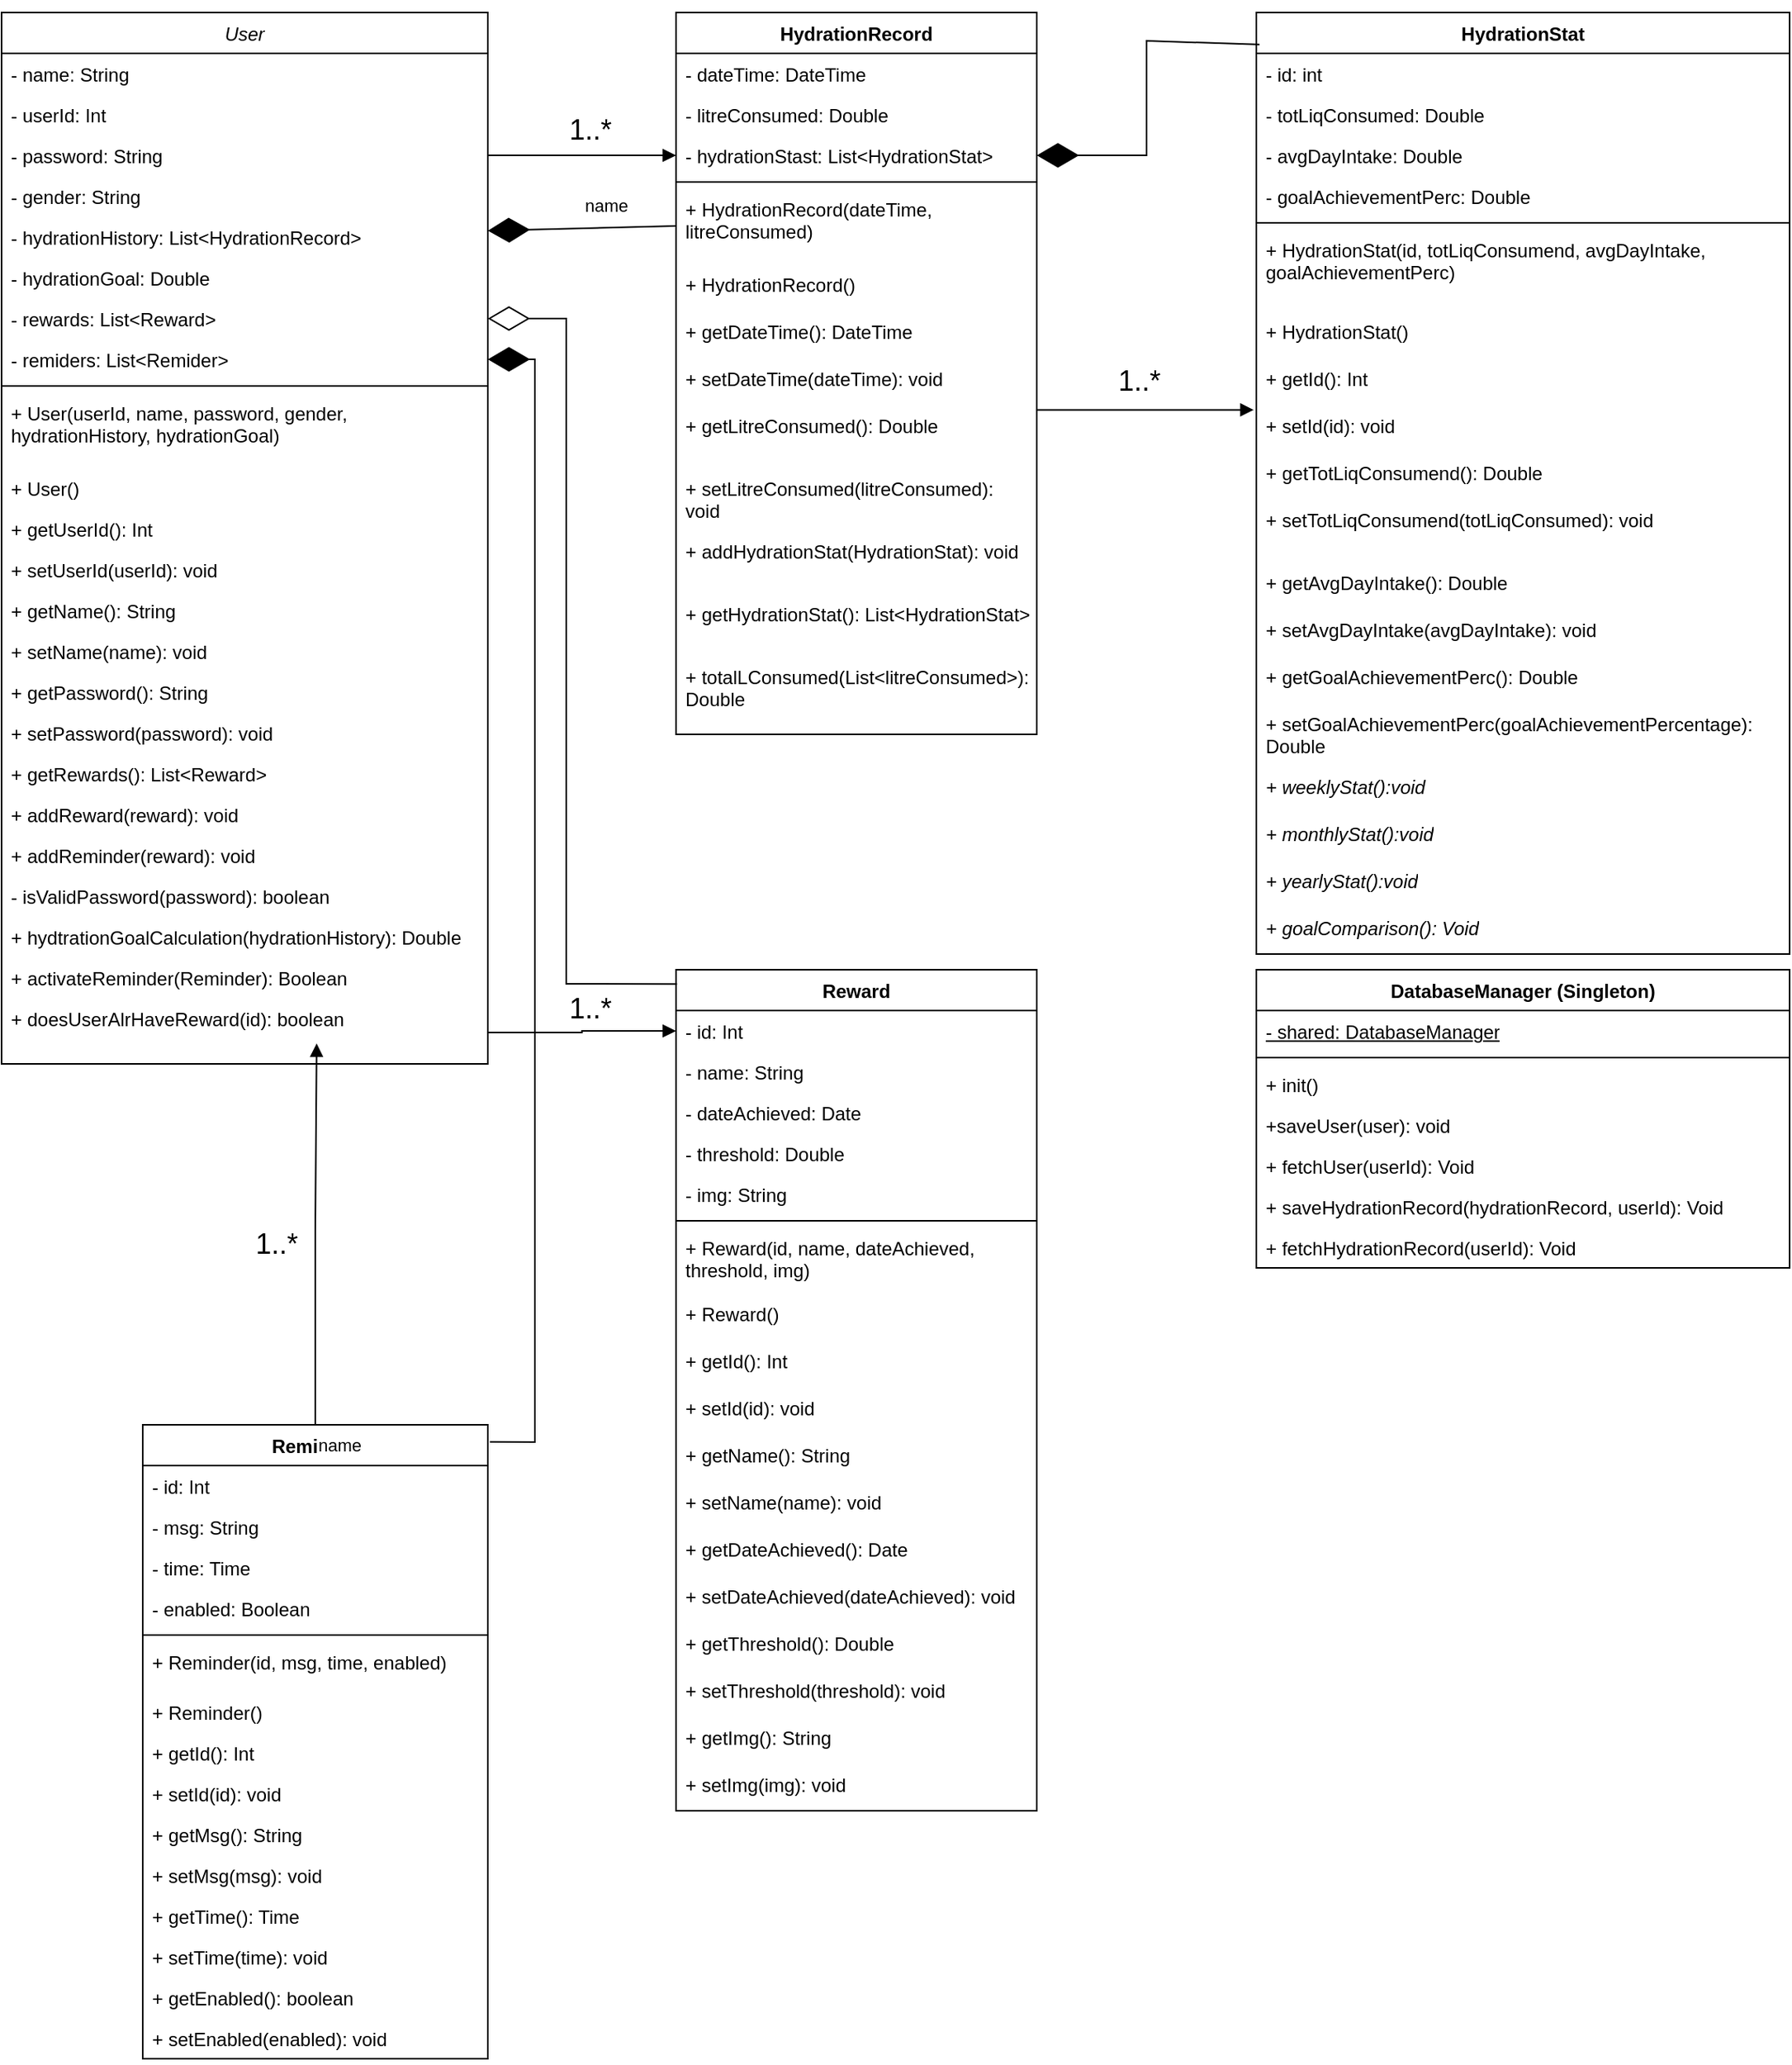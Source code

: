 <mxfile version="26.0.16">
  <diagram id="C5RBs43oDa-KdzZeNtuy" name="Page-1">
    <mxGraphModel dx="1050" dy="998" grid="1" gridSize="10" guides="1" tooltips="1" connect="1" arrows="1" fold="1" page="1" pageScale="1" pageWidth="827" pageHeight="1169" math="0" shadow="0">
      <root>
        <mxCell id="WIyWlLk6GJQsqaUBKTNV-0" />
        <mxCell id="WIyWlLk6GJQsqaUBKTNV-1" parent="WIyWlLk6GJQsqaUBKTNV-0" />
        <mxCell id="zkfFHV4jXpPFQw0GAbJ--0" value="User" style="swimlane;fontStyle=2;align=center;verticalAlign=top;childLayout=stackLayout;horizontal=1;startSize=26;horizontalStack=0;resizeParent=1;resizeLast=0;collapsible=1;marginBottom=0;rounded=0;shadow=0;strokeWidth=1;" parent="WIyWlLk6GJQsqaUBKTNV-1" vertex="1">
          <mxGeometry y="460" width="310" height="670" as="geometry">
            <mxRectangle x="230" y="140" width="160" height="26" as="alternateBounds" />
          </mxGeometry>
        </mxCell>
        <mxCell id="zkfFHV4jXpPFQw0GAbJ--1" value="- name: String" style="text;align=left;verticalAlign=top;spacingLeft=4;spacingRight=4;overflow=hidden;rotatable=0;points=[[0,0.5],[1,0.5]];portConstraint=eastwest;" parent="zkfFHV4jXpPFQw0GAbJ--0" vertex="1">
          <mxGeometry y="26" width="310" height="26" as="geometry" />
        </mxCell>
        <mxCell id="zkfFHV4jXpPFQw0GAbJ--2" value="- userId: Int" style="text;align=left;verticalAlign=top;spacingLeft=4;spacingRight=4;overflow=hidden;rotatable=0;points=[[0,0.5],[1,0.5]];portConstraint=eastwest;rounded=0;shadow=0;html=0;" parent="zkfFHV4jXpPFQw0GAbJ--0" vertex="1">
          <mxGeometry y="52" width="310" height="26" as="geometry" />
        </mxCell>
        <mxCell id="zkfFHV4jXpPFQw0GAbJ--3" value="- password: String" style="text;align=left;verticalAlign=top;spacingLeft=4;spacingRight=4;overflow=hidden;rotatable=0;points=[[0,0.5],[1,0.5]];portConstraint=eastwest;rounded=0;shadow=0;html=0;" parent="zkfFHV4jXpPFQw0GAbJ--0" vertex="1">
          <mxGeometry y="78" width="310" height="26" as="geometry" />
        </mxCell>
        <mxCell id="yyoqXMc6AiPhip3WyTMW-20" value="- gender: String" style="text;align=left;verticalAlign=top;spacingLeft=4;spacingRight=4;overflow=hidden;rotatable=0;points=[[0,0.5],[1,0.5]];portConstraint=eastwest;rounded=0;shadow=0;html=0;" parent="zkfFHV4jXpPFQw0GAbJ--0" vertex="1">
          <mxGeometry y="104" width="310" height="26" as="geometry" />
        </mxCell>
        <mxCell id="yyoqXMc6AiPhip3WyTMW-21" value="- hydrationHistory: List&lt;HydrationRecord&gt;" style="text;align=left;verticalAlign=top;spacingLeft=4;spacingRight=4;overflow=hidden;rotatable=0;points=[[0,0.5],[1,0.5]];portConstraint=eastwest;rounded=0;shadow=0;html=0;" parent="zkfFHV4jXpPFQw0GAbJ--0" vertex="1">
          <mxGeometry y="130" width="310" height="26" as="geometry" />
        </mxCell>
        <mxCell id="yyoqXMc6AiPhip3WyTMW-22" value="- hydrationGoal: Double" style="text;align=left;verticalAlign=top;spacingLeft=4;spacingRight=4;overflow=hidden;rotatable=0;points=[[0,0.5],[1,0.5]];portConstraint=eastwest;rounded=0;shadow=0;html=0;" parent="zkfFHV4jXpPFQw0GAbJ--0" vertex="1">
          <mxGeometry y="156" width="310" height="26" as="geometry" />
        </mxCell>
        <mxCell id="yyoqXMc6AiPhip3WyTMW-23" value="- rewards: List&lt;Reward&gt;" style="text;align=left;verticalAlign=top;spacingLeft=4;spacingRight=4;overflow=hidden;rotatable=0;points=[[0,0.5],[1,0.5]];portConstraint=eastwest;rounded=0;shadow=0;html=0;" parent="zkfFHV4jXpPFQw0GAbJ--0" vertex="1">
          <mxGeometry y="182" width="310" height="26" as="geometry" />
        </mxCell>
        <mxCell id="yyoqXMc6AiPhip3WyTMW-76" value="- remiders: List&lt;Remider&gt;" style="text;align=left;verticalAlign=top;spacingLeft=4;spacingRight=4;overflow=hidden;rotatable=0;points=[[0,0.5],[1,0.5]];portConstraint=eastwest;rounded=0;shadow=0;html=0;" parent="zkfFHV4jXpPFQw0GAbJ--0" vertex="1">
          <mxGeometry y="208" width="310" height="26" as="geometry" />
        </mxCell>
        <mxCell id="zkfFHV4jXpPFQw0GAbJ--4" value="" style="line;html=1;strokeWidth=1;align=left;verticalAlign=middle;spacingTop=-1;spacingLeft=3;spacingRight=3;rotatable=0;labelPosition=right;points=[];portConstraint=eastwest;" parent="zkfFHV4jXpPFQw0GAbJ--0" vertex="1">
          <mxGeometry y="234" width="310" height="8" as="geometry" />
        </mxCell>
        <mxCell id="zkfFHV4jXpPFQw0GAbJ--5" value="+ User(userId, name, password, gender, &#xa;hydrationHistory, hydrationGoal)" style="text;align=left;verticalAlign=top;spacingLeft=4;spacingRight=4;overflow=hidden;rotatable=0;points=[[0,0.5],[1,0.5]];portConstraint=eastwest;" parent="zkfFHV4jXpPFQw0GAbJ--0" vertex="1">
          <mxGeometry y="242" width="310" height="48" as="geometry" />
        </mxCell>
        <mxCell id="yyoqXMc6AiPhip3WyTMW-12" value="+ User()" style="text;align=left;verticalAlign=top;spacingLeft=4;spacingRight=4;overflow=hidden;rotatable=0;points=[[0,0.5],[1,0.5]];portConstraint=eastwest;" parent="zkfFHV4jXpPFQw0GAbJ--0" vertex="1">
          <mxGeometry y="290" width="310" height="26" as="geometry" />
        </mxCell>
        <mxCell id="yyoqXMc6AiPhip3WyTMW-2" value="+ getUserId(): Int" style="text;align=left;verticalAlign=top;spacingLeft=4;spacingRight=4;overflow=hidden;rotatable=0;points=[[0,0.5],[1,0.5]];portConstraint=eastwest;" parent="zkfFHV4jXpPFQw0GAbJ--0" vertex="1">
          <mxGeometry y="316" width="310" height="26" as="geometry" />
        </mxCell>
        <mxCell id="yyoqXMc6AiPhip3WyTMW-3" value="+ setUserId(userId): void" style="text;align=left;verticalAlign=top;spacingLeft=4;spacingRight=4;overflow=hidden;rotatable=0;points=[[0,0.5],[1,0.5]];portConstraint=eastwest;" parent="zkfFHV4jXpPFQw0GAbJ--0" vertex="1">
          <mxGeometry y="342" width="310" height="26" as="geometry" />
        </mxCell>
        <mxCell id="yyoqXMc6AiPhip3WyTMW-4" value="+ getName(): String" style="text;align=left;verticalAlign=top;spacingLeft=4;spacingRight=4;overflow=hidden;rotatable=0;points=[[0,0.5],[1,0.5]];portConstraint=eastwest;" parent="zkfFHV4jXpPFQw0GAbJ--0" vertex="1">
          <mxGeometry y="368" width="310" height="26" as="geometry" />
        </mxCell>
        <mxCell id="yyoqXMc6AiPhip3WyTMW-5" value="+ setName(name): void" style="text;align=left;verticalAlign=top;spacingLeft=4;spacingRight=4;overflow=hidden;rotatable=0;points=[[0,0.5],[1,0.5]];portConstraint=eastwest;" parent="zkfFHV4jXpPFQw0GAbJ--0" vertex="1">
          <mxGeometry y="394" width="310" height="26" as="geometry" />
        </mxCell>
        <mxCell id="yyoqXMc6AiPhip3WyTMW-6" value="+ getPassword(): String" style="text;align=left;verticalAlign=top;spacingLeft=4;spacingRight=4;overflow=hidden;rotatable=0;points=[[0,0.5],[1,0.5]];portConstraint=eastwest;" parent="zkfFHV4jXpPFQw0GAbJ--0" vertex="1">
          <mxGeometry y="420" width="310" height="26" as="geometry" />
        </mxCell>
        <mxCell id="yyoqXMc6AiPhip3WyTMW-7" value="+ setPassword(password): void" style="text;align=left;verticalAlign=top;spacingLeft=4;spacingRight=4;overflow=hidden;rotatable=0;points=[[0,0.5],[1,0.5]];portConstraint=eastwest;" parent="zkfFHV4jXpPFQw0GAbJ--0" vertex="1">
          <mxGeometry y="446" width="310" height="26" as="geometry" />
        </mxCell>
        <mxCell id="yyoqXMc6AiPhip3WyTMW-73" value="+ getRewards(): List&lt;Reward&gt;" style="text;align=left;verticalAlign=top;spacingLeft=4;spacingRight=4;overflow=hidden;rotatable=0;points=[[0,0.5],[1,0.5]];portConstraint=eastwest;" parent="zkfFHV4jXpPFQw0GAbJ--0" vertex="1">
          <mxGeometry y="472" width="310" height="26" as="geometry" />
        </mxCell>
        <mxCell id="yyoqXMc6AiPhip3WyTMW-74" value="+ addReward(reward): void" style="text;align=left;verticalAlign=top;spacingLeft=4;spacingRight=4;overflow=hidden;rotatable=0;points=[[0,0.5],[1,0.5]];portConstraint=eastwest;" parent="zkfFHV4jXpPFQw0GAbJ--0" vertex="1">
          <mxGeometry y="498" width="310" height="26" as="geometry" />
        </mxCell>
        <mxCell id="yyoqXMc6AiPhip3WyTMW-77" value="+ addReminder(reward): void" style="text;align=left;verticalAlign=top;spacingLeft=4;spacingRight=4;overflow=hidden;rotatable=0;points=[[0,0.5],[1,0.5]];portConstraint=eastwest;" parent="zkfFHV4jXpPFQw0GAbJ--0" vertex="1">
          <mxGeometry y="524" width="310" height="26" as="geometry" />
        </mxCell>
        <mxCell id="yyoqXMc6AiPhip3WyTMW-11" value="- isValidPassword(password): boolean" style="text;align=left;verticalAlign=top;spacingLeft=4;spacingRight=4;overflow=hidden;rotatable=0;points=[[0,0.5],[1,0.5]];portConstraint=eastwest;" parent="zkfFHV4jXpPFQw0GAbJ--0" vertex="1">
          <mxGeometry y="550" width="310" height="26" as="geometry" />
        </mxCell>
        <mxCell id="yyoqXMc6AiPhip3WyTMW-58" value="+ hydtrationGoalCalculation(hydrationHistory): Double" style="text;align=left;verticalAlign=top;spacingLeft=4;spacingRight=4;overflow=hidden;rotatable=0;points=[[0,0.5],[1,0.5]];portConstraint=eastwest;" parent="zkfFHV4jXpPFQw0GAbJ--0" vertex="1">
          <mxGeometry y="576" width="310" height="26" as="geometry" />
        </mxCell>
        <mxCell id="yyoqXMc6AiPhip3WyTMW-138" value="+ activateReminder(Reminder): Boolean" style="text;align=left;verticalAlign=top;spacingLeft=4;spacingRight=4;overflow=hidden;rotatable=0;points=[[0,0.5],[1,0.5]];portConstraint=eastwest;" parent="zkfFHV4jXpPFQw0GAbJ--0" vertex="1">
          <mxGeometry y="602" width="310" height="26" as="geometry" />
        </mxCell>
        <mxCell id="yyoqXMc6AiPhip3WyTMW-135" value="+ doesUserAlrHaveReward(id): boolean" style="text;align=left;verticalAlign=top;spacingLeft=4;spacingRight=4;overflow=hidden;rotatable=0;points=[[0,0.5],[1,0.5]];portConstraint=eastwest;" parent="zkfFHV4jXpPFQw0GAbJ--0" vertex="1">
          <mxGeometry y="628" width="310" height="26" as="geometry" />
        </mxCell>
        <mxCell id="yyoqXMc6AiPhip3WyTMW-13" value="HydrationRecord" style="swimlane;fontStyle=1;align=center;verticalAlign=top;childLayout=stackLayout;horizontal=1;startSize=26;horizontalStack=0;resizeParent=1;resizeParentMax=0;resizeLast=0;collapsible=1;marginBottom=0;whiteSpace=wrap;html=1;" parent="WIyWlLk6GJQsqaUBKTNV-1" vertex="1">
          <mxGeometry x="430" y="460" width="230" height="460" as="geometry" />
        </mxCell>
        <mxCell id="yyoqXMc6AiPhip3WyTMW-14" value="- dateTime: DateTime" style="text;strokeColor=none;fillColor=none;align=left;verticalAlign=top;spacingLeft=4;spacingRight=4;overflow=hidden;rotatable=0;points=[[0,0.5],[1,0.5]];portConstraint=eastwest;whiteSpace=wrap;html=1;" parent="yyoqXMc6AiPhip3WyTMW-13" vertex="1">
          <mxGeometry y="26" width="230" height="26" as="geometry" />
        </mxCell>
        <mxCell id="yyoqXMc6AiPhip3WyTMW-17" value="- litreConsumed: Double&amp;nbsp;" style="text;strokeColor=none;fillColor=none;align=left;verticalAlign=top;spacingLeft=4;spacingRight=4;overflow=hidden;rotatable=0;points=[[0,0.5],[1,0.5]];portConstraint=eastwest;whiteSpace=wrap;html=1;" parent="yyoqXMc6AiPhip3WyTMW-13" vertex="1">
          <mxGeometry y="52" width="230" height="26" as="geometry" />
        </mxCell>
        <mxCell id="yyoqXMc6AiPhip3WyTMW-18" value="- hydrationStast: List&amp;lt;HydrationStat&amp;gt;" style="text;strokeColor=none;fillColor=none;align=left;verticalAlign=top;spacingLeft=4;spacingRight=4;overflow=hidden;rotatable=0;points=[[0,0.5],[1,0.5]];portConstraint=eastwest;whiteSpace=wrap;html=1;" parent="yyoqXMc6AiPhip3WyTMW-13" vertex="1">
          <mxGeometry y="78" width="230" height="26" as="geometry" />
        </mxCell>
        <mxCell id="yyoqXMc6AiPhip3WyTMW-15" value="" style="line;strokeWidth=1;fillColor=none;align=left;verticalAlign=middle;spacingTop=-1;spacingLeft=3;spacingRight=3;rotatable=0;labelPosition=right;points=[];portConstraint=eastwest;strokeColor=inherit;" parent="yyoqXMc6AiPhip3WyTMW-13" vertex="1">
          <mxGeometry y="104" width="230" height="8" as="geometry" />
        </mxCell>
        <mxCell id="yyoqXMc6AiPhip3WyTMW-16" value="+ HydrationRecord(dateTime, litreConsumed)" style="text;strokeColor=none;fillColor=none;align=left;verticalAlign=top;spacingLeft=4;spacingRight=4;overflow=hidden;rotatable=0;points=[[0,0.5],[1,0.5]];portConstraint=eastwest;whiteSpace=wrap;html=1;" parent="yyoqXMc6AiPhip3WyTMW-13" vertex="1">
          <mxGeometry y="112" width="230" height="48" as="geometry" />
        </mxCell>
        <mxCell id="yyoqXMc6AiPhip3WyTMW-24" value="+ HydrationRecord()" style="text;strokeColor=none;fillColor=none;align=left;verticalAlign=top;spacingLeft=4;spacingRight=4;overflow=hidden;rotatable=0;points=[[0,0.5],[1,0.5]];portConstraint=eastwest;whiteSpace=wrap;html=1;" parent="yyoqXMc6AiPhip3WyTMW-13" vertex="1">
          <mxGeometry y="160" width="230" height="30" as="geometry" />
        </mxCell>
        <mxCell id="yyoqXMc6AiPhip3WyTMW-25" value="+ getDateTime(): DateTime" style="text;strokeColor=none;fillColor=none;align=left;verticalAlign=top;spacingLeft=4;spacingRight=4;overflow=hidden;rotatable=0;points=[[0,0.5],[1,0.5]];portConstraint=eastwest;whiteSpace=wrap;html=1;" parent="yyoqXMc6AiPhip3WyTMW-13" vertex="1">
          <mxGeometry y="190" width="230" height="30" as="geometry" />
        </mxCell>
        <mxCell id="yyoqXMc6AiPhip3WyTMW-26" value="+ setDateTime(dateTime): void" style="text;strokeColor=none;fillColor=none;align=left;verticalAlign=top;spacingLeft=4;spacingRight=4;overflow=hidden;rotatable=0;points=[[0,0.5],[1,0.5]];portConstraint=eastwest;whiteSpace=wrap;html=1;" parent="yyoqXMc6AiPhip3WyTMW-13" vertex="1">
          <mxGeometry y="220" width="230" height="30" as="geometry" />
        </mxCell>
        <mxCell id="yyoqXMc6AiPhip3WyTMW-27" value="+ getLitreConsumed(): Double" style="text;strokeColor=none;fillColor=none;align=left;verticalAlign=top;spacingLeft=4;spacingRight=4;overflow=hidden;rotatable=0;points=[[0,0.5],[1,0.5]];portConstraint=eastwest;whiteSpace=wrap;html=1;" parent="yyoqXMc6AiPhip3WyTMW-13" vertex="1">
          <mxGeometry y="250" width="230" height="40" as="geometry" />
        </mxCell>
        <mxCell id="yyoqXMc6AiPhip3WyTMW-28" value="+ setLitreConsumed(litreConsumed): void" style="text;strokeColor=none;fillColor=none;align=left;verticalAlign=top;spacingLeft=4;spacingRight=4;overflow=hidden;rotatable=0;points=[[0,0.5],[1,0.5]];portConstraint=eastwest;whiteSpace=wrap;html=1;" parent="yyoqXMc6AiPhip3WyTMW-13" vertex="1">
          <mxGeometry y="290" width="230" height="40" as="geometry" />
        </mxCell>
        <mxCell id="yyoqXMc6AiPhip3WyTMW-133" value="+ addHydrationStat(HydrationStat): void" style="text;strokeColor=none;fillColor=none;align=left;verticalAlign=top;spacingLeft=4;spacingRight=4;overflow=hidden;rotatable=0;points=[[0,0.5],[1,0.5]];portConstraint=eastwest;whiteSpace=wrap;html=1;" parent="yyoqXMc6AiPhip3WyTMW-13" vertex="1">
          <mxGeometry y="330" width="230" height="40" as="geometry" />
        </mxCell>
        <mxCell id="yyoqXMc6AiPhip3WyTMW-30" value="+ getHydrationStat(): List&amp;lt;HydrationStat&amp;gt;" style="text;strokeColor=none;fillColor=none;align=left;verticalAlign=top;spacingLeft=4;spacingRight=4;overflow=hidden;rotatable=0;points=[[0,0.5],[1,0.5]];portConstraint=eastwest;whiteSpace=wrap;html=1;" parent="yyoqXMc6AiPhip3WyTMW-13" vertex="1">
          <mxGeometry y="370" width="230" height="40" as="geometry" />
        </mxCell>
        <mxCell id="yyoqXMc6AiPhip3WyTMW-57" value="+ totalLConsumed(List&amp;lt;litreConsumed&amp;gt;): Double" style="text;strokeColor=none;fillColor=none;align=left;verticalAlign=top;spacingLeft=4;spacingRight=4;overflow=hidden;rotatable=0;points=[[0,0.5],[1,0.5]];portConstraint=eastwest;whiteSpace=wrap;html=1;" parent="yyoqXMc6AiPhip3WyTMW-13" vertex="1">
          <mxGeometry y="410" width="230" height="50" as="geometry" />
        </mxCell>
        <mxCell id="yyoqXMc6AiPhip3WyTMW-32" value="Reminder" style="swimlane;fontStyle=1;align=center;verticalAlign=top;childLayout=stackLayout;horizontal=1;startSize=26;horizontalStack=0;resizeParent=1;resizeParentMax=0;resizeLast=0;collapsible=1;marginBottom=0;whiteSpace=wrap;html=1;" parent="WIyWlLk6GJQsqaUBKTNV-1" vertex="1">
          <mxGeometry x="90" y="1360" width="220" height="404" as="geometry" />
        </mxCell>
        <mxCell id="yyoqXMc6AiPhip3WyTMW-33" value="- id: Int" style="text;strokeColor=none;fillColor=none;align=left;verticalAlign=top;spacingLeft=4;spacingRight=4;overflow=hidden;rotatable=0;points=[[0,0.5],[1,0.5]];portConstraint=eastwest;whiteSpace=wrap;html=1;" parent="yyoqXMc6AiPhip3WyTMW-32" vertex="1">
          <mxGeometry y="26" width="220" height="26" as="geometry" />
        </mxCell>
        <mxCell id="yyoqXMc6AiPhip3WyTMW-36" value="- msg: String" style="text;strokeColor=none;fillColor=none;align=left;verticalAlign=top;spacingLeft=4;spacingRight=4;overflow=hidden;rotatable=0;points=[[0,0.5],[1,0.5]];portConstraint=eastwest;whiteSpace=wrap;html=1;" parent="yyoqXMc6AiPhip3WyTMW-32" vertex="1">
          <mxGeometry y="52" width="220" height="26" as="geometry" />
        </mxCell>
        <mxCell id="yyoqXMc6AiPhip3WyTMW-37" value="- time: Time" style="text;strokeColor=none;fillColor=none;align=left;verticalAlign=top;spacingLeft=4;spacingRight=4;overflow=hidden;rotatable=0;points=[[0,0.5],[1,0.5]];portConstraint=eastwest;whiteSpace=wrap;html=1;" parent="yyoqXMc6AiPhip3WyTMW-32" vertex="1">
          <mxGeometry y="78" width="220" height="26" as="geometry" />
        </mxCell>
        <mxCell id="yyoqXMc6AiPhip3WyTMW-38" value="- enabled: Boolean" style="text;strokeColor=none;fillColor=none;align=left;verticalAlign=top;spacingLeft=4;spacingRight=4;overflow=hidden;rotatable=0;points=[[0,0.5],[1,0.5]];portConstraint=eastwest;whiteSpace=wrap;html=1;" parent="yyoqXMc6AiPhip3WyTMW-32" vertex="1">
          <mxGeometry y="104" width="220" height="26" as="geometry" />
        </mxCell>
        <mxCell id="yyoqXMc6AiPhip3WyTMW-34" value="" style="line;strokeWidth=1;fillColor=none;align=left;verticalAlign=middle;spacingTop=-1;spacingLeft=3;spacingRight=3;rotatable=0;labelPosition=right;points=[];portConstraint=eastwest;strokeColor=inherit;" parent="yyoqXMc6AiPhip3WyTMW-32" vertex="1">
          <mxGeometry y="130" width="220" height="8" as="geometry" />
        </mxCell>
        <mxCell id="yyoqXMc6AiPhip3WyTMW-35" value="+ Reminder(id, msg, time, enabled)" style="text;strokeColor=none;fillColor=none;align=left;verticalAlign=top;spacingLeft=4;spacingRight=4;overflow=hidden;rotatable=0;points=[[0,0.5],[1,0.5]];portConstraint=eastwest;whiteSpace=wrap;html=1;" parent="yyoqXMc6AiPhip3WyTMW-32" vertex="1">
          <mxGeometry y="138" width="220" height="32" as="geometry" />
        </mxCell>
        <mxCell id="yyoqXMc6AiPhip3WyTMW-39" value="+ Reminder()" style="text;strokeColor=none;fillColor=none;align=left;verticalAlign=top;spacingLeft=4;spacingRight=4;overflow=hidden;rotatable=0;points=[[0,0.5],[1,0.5]];portConstraint=eastwest;whiteSpace=wrap;html=1;" parent="yyoqXMc6AiPhip3WyTMW-32" vertex="1">
          <mxGeometry y="170" width="220" height="26" as="geometry" />
        </mxCell>
        <mxCell id="yyoqXMc6AiPhip3WyTMW-40" value="+ getId(): Int" style="text;strokeColor=none;fillColor=none;align=left;verticalAlign=top;spacingLeft=4;spacingRight=4;overflow=hidden;rotatable=0;points=[[0,0.5],[1,0.5]];portConstraint=eastwest;whiteSpace=wrap;html=1;" parent="yyoqXMc6AiPhip3WyTMW-32" vertex="1">
          <mxGeometry y="196" width="220" height="26" as="geometry" />
        </mxCell>
        <mxCell id="yyoqXMc6AiPhip3WyTMW-41" value="+ setId(id): void" style="text;strokeColor=none;fillColor=none;align=left;verticalAlign=top;spacingLeft=4;spacingRight=4;overflow=hidden;rotatable=0;points=[[0,0.5],[1,0.5]];portConstraint=eastwest;whiteSpace=wrap;html=1;" parent="yyoqXMc6AiPhip3WyTMW-32" vertex="1">
          <mxGeometry y="222" width="220" height="26" as="geometry" />
        </mxCell>
        <mxCell id="yyoqXMc6AiPhip3WyTMW-42" value="+ getMsg(): String" style="text;strokeColor=none;fillColor=none;align=left;verticalAlign=top;spacingLeft=4;spacingRight=4;overflow=hidden;rotatable=0;points=[[0,0.5],[1,0.5]];portConstraint=eastwest;whiteSpace=wrap;html=1;" parent="yyoqXMc6AiPhip3WyTMW-32" vertex="1">
          <mxGeometry y="248" width="220" height="26" as="geometry" />
        </mxCell>
        <mxCell id="yyoqXMc6AiPhip3WyTMW-43" value="+ setMsg(msg): void" style="text;strokeColor=none;fillColor=none;align=left;verticalAlign=top;spacingLeft=4;spacingRight=4;overflow=hidden;rotatable=0;points=[[0,0.5],[1,0.5]];portConstraint=eastwest;whiteSpace=wrap;html=1;" parent="yyoqXMc6AiPhip3WyTMW-32" vertex="1">
          <mxGeometry y="274" width="220" height="26" as="geometry" />
        </mxCell>
        <mxCell id="yyoqXMc6AiPhip3WyTMW-44" value="+ getTime(): Time" style="text;strokeColor=none;fillColor=none;align=left;verticalAlign=top;spacingLeft=4;spacingRight=4;overflow=hidden;rotatable=0;points=[[0,0.5],[1,0.5]];portConstraint=eastwest;whiteSpace=wrap;html=1;" parent="yyoqXMc6AiPhip3WyTMW-32" vertex="1">
          <mxGeometry y="300" width="220" height="26" as="geometry" />
        </mxCell>
        <mxCell id="yyoqXMc6AiPhip3WyTMW-45" value="+ setTime(time): void" style="text;strokeColor=none;fillColor=none;align=left;verticalAlign=top;spacingLeft=4;spacingRight=4;overflow=hidden;rotatable=0;points=[[0,0.5],[1,0.5]];portConstraint=eastwest;whiteSpace=wrap;html=1;" parent="yyoqXMc6AiPhip3WyTMW-32" vertex="1">
          <mxGeometry y="326" width="220" height="26" as="geometry" />
        </mxCell>
        <mxCell id="yyoqXMc6AiPhip3WyTMW-46" value="+ getEnabled(): boolean" style="text;strokeColor=none;fillColor=none;align=left;verticalAlign=top;spacingLeft=4;spacingRight=4;overflow=hidden;rotatable=0;points=[[0,0.5],[1,0.5]];portConstraint=eastwest;whiteSpace=wrap;html=1;" parent="yyoqXMc6AiPhip3WyTMW-32" vertex="1">
          <mxGeometry y="352" width="220" height="26" as="geometry" />
        </mxCell>
        <mxCell id="yyoqXMc6AiPhip3WyTMW-47" value="+ setEnabled(enabled): void" style="text;strokeColor=none;fillColor=none;align=left;verticalAlign=top;spacingLeft=4;spacingRight=4;overflow=hidden;rotatable=0;points=[[0,0.5],[1,0.5]];portConstraint=eastwest;whiteSpace=wrap;html=1;" parent="yyoqXMc6AiPhip3WyTMW-32" vertex="1">
          <mxGeometry y="378" width="220" height="26" as="geometry" />
        </mxCell>
        <mxCell id="yyoqXMc6AiPhip3WyTMW-48" value="Reward" style="swimlane;fontStyle=1;align=center;verticalAlign=top;childLayout=stackLayout;horizontal=1;startSize=26;horizontalStack=0;resizeParent=1;resizeParentMax=0;resizeLast=0;collapsible=1;marginBottom=0;whiteSpace=wrap;html=1;" parent="WIyWlLk6GJQsqaUBKTNV-1" vertex="1">
          <mxGeometry x="430" y="1070" width="230" height="536" as="geometry" />
        </mxCell>
        <mxCell id="yyoqXMc6AiPhip3WyTMW-49" value="- id: Int" style="text;strokeColor=none;fillColor=none;align=left;verticalAlign=top;spacingLeft=4;spacingRight=4;overflow=hidden;rotatable=0;points=[[0,0.5],[1,0.5]];portConstraint=eastwest;whiteSpace=wrap;html=1;" parent="yyoqXMc6AiPhip3WyTMW-48" vertex="1">
          <mxGeometry y="26" width="230" height="26" as="geometry" />
        </mxCell>
        <mxCell id="yyoqXMc6AiPhip3WyTMW-52" value="- name: String" style="text;strokeColor=none;fillColor=none;align=left;verticalAlign=top;spacingLeft=4;spacingRight=4;overflow=hidden;rotatable=0;points=[[0,0.5],[1,0.5]];portConstraint=eastwest;whiteSpace=wrap;html=1;" parent="yyoqXMc6AiPhip3WyTMW-48" vertex="1">
          <mxGeometry y="52" width="230" height="26" as="geometry" />
        </mxCell>
        <mxCell id="yyoqXMc6AiPhip3WyTMW-53" value="- dateAchieved: Date" style="text;strokeColor=none;fillColor=none;align=left;verticalAlign=top;spacingLeft=4;spacingRight=4;overflow=hidden;rotatable=0;points=[[0,0.5],[1,0.5]];portConstraint=eastwest;whiteSpace=wrap;html=1;" parent="yyoqXMc6AiPhip3WyTMW-48" vertex="1">
          <mxGeometry y="78" width="230" height="26" as="geometry" />
        </mxCell>
        <mxCell id="yyoqXMc6AiPhip3WyTMW-54" value="- threshold: Double" style="text;strokeColor=none;fillColor=none;align=left;verticalAlign=top;spacingLeft=4;spacingRight=4;overflow=hidden;rotatable=0;points=[[0,0.5],[1,0.5]];portConstraint=eastwest;whiteSpace=wrap;html=1;" parent="yyoqXMc6AiPhip3WyTMW-48" vertex="1">
          <mxGeometry y="104" width="230" height="26" as="geometry" />
        </mxCell>
        <mxCell id="S_XR8c2ekmOeMpbevFkU-20" value="- img: String" style="text;strokeColor=none;fillColor=none;align=left;verticalAlign=top;spacingLeft=4;spacingRight=4;overflow=hidden;rotatable=0;points=[[0,0.5],[1,0.5]];portConstraint=eastwest;whiteSpace=wrap;html=1;" vertex="1" parent="yyoqXMc6AiPhip3WyTMW-48">
          <mxGeometry y="130" width="230" height="26" as="geometry" />
        </mxCell>
        <mxCell id="yyoqXMc6AiPhip3WyTMW-50" value="" style="line;strokeWidth=1;fillColor=none;align=left;verticalAlign=middle;spacingTop=-1;spacingLeft=3;spacingRight=3;rotatable=0;labelPosition=right;points=[];portConstraint=eastwest;strokeColor=inherit;" parent="yyoqXMc6AiPhip3WyTMW-48" vertex="1">
          <mxGeometry y="156" width="230" height="8" as="geometry" />
        </mxCell>
        <mxCell id="yyoqXMc6AiPhip3WyTMW-51" value="+ Reward(id, name, dateAchieved, threshold, img)" style="text;strokeColor=none;fillColor=none;align=left;verticalAlign=top;spacingLeft=4;spacingRight=4;overflow=hidden;rotatable=0;points=[[0,0.5],[1,0.5]];portConstraint=eastwest;whiteSpace=wrap;html=1;" parent="yyoqXMc6AiPhip3WyTMW-48" vertex="1">
          <mxGeometry y="164" width="230" height="42" as="geometry" />
        </mxCell>
        <mxCell id="yyoqXMc6AiPhip3WyTMW-55" value="+ Reward()" style="text;strokeColor=none;fillColor=none;align=left;verticalAlign=top;spacingLeft=4;spacingRight=4;overflow=hidden;rotatable=0;points=[[0,0.5],[1,0.5]];portConstraint=eastwest;whiteSpace=wrap;html=1;" parent="yyoqXMc6AiPhip3WyTMW-48" vertex="1">
          <mxGeometry y="206" width="230" height="30" as="geometry" />
        </mxCell>
        <mxCell id="yyoqXMc6AiPhip3WyTMW-56" value="+ getId(): Int" style="text;strokeColor=none;fillColor=none;align=left;verticalAlign=top;spacingLeft=4;spacingRight=4;overflow=hidden;rotatable=0;points=[[0,0.5],[1,0.5]];portConstraint=eastwest;whiteSpace=wrap;html=1;" parent="yyoqXMc6AiPhip3WyTMW-48" vertex="1">
          <mxGeometry y="236" width="230" height="30" as="geometry" />
        </mxCell>
        <mxCell id="yyoqXMc6AiPhip3WyTMW-61" value="+ setId(id): void" style="text;strokeColor=none;fillColor=none;align=left;verticalAlign=top;spacingLeft=4;spacingRight=4;overflow=hidden;rotatable=0;points=[[0,0.5],[1,0.5]];portConstraint=eastwest;whiteSpace=wrap;html=1;" parent="yyoqXMc6AiPhip3WyTMW-48" vertex="1">
          <mxGeometry y="266" width="230" height="30" as="geometry" />
        </mxCell>
        <mxCell id="yyoqXMc6AiPhip3WyTMW-62" value="+ getName(): String" style="text;strokeColor=none;fillColor=none;align=left;verticalAlign=top;spacingLeft=4;spacingRight=4;overflow=hidden;rotatable=0;points=[[0,0.5],[1,0.5]];portConstraint=eastwest;whiteSpace=wrap;html=1;" parent="yyoqXMc6AiPhip3WyTMW-48" vertex="1">
          <mxGeometry y="296" width="230" height="30" as="geometry" />
        </mxCell>
        <mxCell id="yyoqXMc6AiPhip3WyTMW-63" value="+ setName(name): void" style="text;strokeColor=none;fillColor=none;align=left;verticalAlign=top;spacingLeft=4;spacingRight=4;overflow=hidden;rotatable=0;points=[[0,0.5],[1,0.5]];portConstraint=eastwest;whiteSpace=wrap;html=1;" parent="yyoqXMc6AiPhip3WyTMW-48" vertex="1">
          <mxGeometry y="326" width="230" height="30" as="geometry" />
        </mxCell>
        <mxCell id="yyoqXMc6AiPhip3WyTMW-65" value="+ getDateAchieved(): Date" style="text;strokeColor=none;fillColor=none;align=left;verticalAlign=top;spacingLeft=4;spacingRight=4;overflow=hidden;rotatable=0;points=[[0,0.5],[1,0.5]];portConstraint=eastwest;whiteSpace=wrap;html=1;" parent="yyoqXMc6AiPhip3WyTMW-48" vertex="1">
          <mxGeometry y="356" width="230" height="30" as="geometry" />
        </mxCell>
        <mxCell id="yyoqXMc6AiPhip3WyTMW-66" value="+ setDateAchieved(dateAchieved): void" style="text;strokeColor=none;fillColor=none;align=left;verticalAlign=top;spacingLeft=4;spacingRight=4;overflow=hidden;rotatable=0;points=[[0,0.5],[1,0.5]];portConstraint=eastwest;whiteSpace=wrap;html=1;" parent="yyoqXMc6AiPhip3WyTMW-48" vertex="1">
          <mxGeometry y="386" width="230" height="30" as="geometry" />
        </mxCell>
        <mxCell id="yyoqXMc6AiPhip3WyTMW-67" value="+ getThreshold(): Double" style="text;strokeColor=none;fillColor=none;align=left;verticalAlign=top;spacingLeft=4;spacingRight=4;overflow=hidden;rotatable=0;points=[[0,0.5],[1,0.5]];portConstraint=eastwest;whiteSpace=wrap;html=1;" parent="yyoqXMc6AiPhip3WyTMW-48" vertex="1">
          <mxGeometry y="416" width="230" height="30" as="geometry" />
        </mxCell>
        <mxCell id="yyoqXMc6AiPhip3WyTMW-68" value="+ setThreshold(threshold): void" style="text;strokeColor=none;fillColor=none;align=left;verticalAlign=top;spacingLeft=4;spacingRight=4;overflow=hidden;rotatable=0;points=[[0,0.5],[1,0.5]];portConstraint=eastwest;whiteSpace=wrap;html=1;" parent="yyoqXMc6AiPhip3WyTMW-48" vertex="1">
          <mxGeometry y="446" width="230" height="30" as="geometry" />
        </mxCell>
        <mxCell id="S_XR8c2ekmOeMpbevFkU-21" value="+ getImg(): String" style="text;strokeColor=none;fillColor=none;align=left;verticalAlign=top;spacingLeft=4;spacingRight=4;overflow=hidden;rotatable=0;points=[[0,0.5],[1,0.5]];portConstraint=eastwest;whiteSpace=wrap;html=1;" vertex="1" parent="yyoqXMc6AiPhip3WyTMW-48">
          <mxGeometry y="476" width="230" height="30" as="geometry" />
        </mxCell>
        <mxCell id="S_XR8c2ekmOeMpbevFkU-22" value="+ setImg(img): void" style="text;strokeColor=none;fillColor=none;align=left;verticalAlign=top;spacingLeft=4;spacingRight=4;overflow=hidden;rotatable=0;points=[[0,0.5],[1,0.5]];portConstraint=eastwest;whiteSpace=wrap;html=1;" vertex="1" parent="yyoqXMc6AiPhip3WyTMW-48">
          <mxGeometry y="506" width="230" height="30" as="geometry" />
        </mxCell>
        <mxCell id="yyoqXMc6AiPhip3WyTMW-75" value="" style="endArrow=diamondThin;endFill=0;endSize=24;html=1;rounded=0;exitX=0.003;exitY=0.017;exitDx=0;exitDy=0;exitPerimeter=0;entryX=1;entryY=0.5;entryDx=0;entryDy=0;" parent="WIyWlLk6GJQsqaUBKTNV-1" source="yyoqXMc6AiPhip3WyTMW-48" target="yyoqXMc6AiPhip3WyTMW-23" edge="1">
          <mxGeometry width="160" relative="1" as="geometry">
            <mxPoint x="170" y="1280" as="sourcePoint" />
            <mxPoint x="330" y="1280" as="targetPoint" />
            <Array as="points">
              <mxPoint x="360" y="1079" />
              <mxPoint x="360" y="655" />
            </Array>
          </mxGeometry>
        </mxCell>
        <mxCell id="yyoqXMc6AiPhip3WyTMW-78" value="HydrationStat" style="swimlane;fontStyle=1;align=center;verticalAlign=top;childLayout=stackLayout;horizontal=1;startSize=26;horizontalStack=0;resizeParent=1;resizeParentMax=0;resizeLast=0;collapsible=1;marginBottom=0;whiteSpace=wrap;html=1;" parent="WIyWlLk6GJQsqaUBKTNV-1" vertex="1">
          <mxGeometry x="800" y="460" width="340" height="600" as="geometry" />
        </mxCell>
        <mxCell id="yyoqXMc6AiPhip3WyTMW-79" value="- id: int" style="text;strokeColor=none;fillColor=none;align=left;verticalAlign=top;spacingLeft=4;spacingRight=4;overflow=hidden;rotatable=0;points=[[0,0.5],[1,0.5]];portConstraint=eastwest;whiteSpace=wrap;html=1;" parent="yyoqXMc6AiPhip3WyTMW-78" vertex="1">
          <mxGeometry y="26" width="340" height="26" as="geometry" />
        </mxCell>
        <mxCell id="yyoqXMc6AiPhip3WyTMW-82" value="- totLiqConsumed: Double" style="text;strokeColor=none;fillColor=none;align=left;verticalAlign=top;spacingLeft=4;spacingRight=4;overflow=hidden;rotatable=0;points=[[0,0.5],[1,0.5]];portConstraint=eastwest;whiteSpace=wrap;html=1;" parent="yyoqXMc6AiPhip3WyTMW-78" vertex="1">
          <mxGeometry y="52" width="340" height="26" as="geometry" />
        </mxCell>
        <mxCell id="yyoqXMc6AiPhip3WyTMW-83" value="- avgDayIntake: Double" style="text;strokeColor=none;fillColor=none;align=left;verticalAlign=top;spacingLeft=4;spacingRight=4;overflow=hidden;rotatable=0;points=[[0,0.5],[1,0.5]];portConstraint=eastwest;whiteSpace=wrap;html=1;" parent="yyoqXMc6AiPhip3WyTMW-78" vertex="1">
          <mxGeometry y="78" width="340" height="26" as="geometry" />
        </mxCell>
        <mxCell id="yyoqXMc6AiPhip3WyTMW-84" value="- goalAchievementPerc: Double" style="text;strokeColor=none;fillColor=none;align=left;verticalAlign=top;spacingLeft=4;spacingRight=4;overflow=hidden;rotatable=0;points=[[0,0.5],[1,0.5]];portConstraint=eastwest;whiteSpace=wrap;html=1;" parent="yyoqXMc6AiPhip3WyTMW-78" vertex="1">
          <mxGeometry y="104" width="340" height="26" as="geometry" />
        </mxCell>
        <mxCell id="yyoqXMc6AiPhip3WyTMW-80" value="" style="line;strokeWidth=1;fillColor=none;align=left;verticalAlign=middle;spacingTop=-1;spacingLeft=3;spacingRight=3;rotatable=0;labelPosition=right;points=[];portConstraint=eastwest;strokeColor=inherit;" parent="yyoqXMc6AiPhip3WyTMW-78" vertex="1">
          <mxGeometry y="130" width="340" height="8" as="geometry" />
        </mxCell>
        <mxCell id="yyoqXMc6AiPhip3WyTMW-81" value="+ HydrationStat(id, totLiqConsumend, avgDayIntake, goalAchievementPerc)" style="text;strokeColor=none;fillColor=none;align=left;verticalAlign=top;spacingLeft=4;spacingRight=4;overflow=hidden;rotatable=0;points=[[0,0.5],[1,0.5]];portConstraint=eastwest;whiteSpace=wrap;html=1;" parent="yyoqXMc6AiPhip3WyTMW-78" vertex="1">
          <mxGeometry y="138" width="340" height="52" as="geometry" />
        </mxCell>
        <mxCell id="yyoqXMc6AiPhip3WyTMW-85" value="+ HydrationStat()" style="text;strokeColor=none;fillColor=none;align=left;verticalAlign=top;spacingLeft=4;spacingRight=4;overflow=hidden;rotatable=0;points=[[0,0.5],[1,0.5]];portConstraint=eastwest;whiteSpace=wrap;html=1;" parent="yyoqXMc6AiPhip3WyTMW-78" vertex="1">
          <mxGeometry y="190" width="340" height="30" as="geometry" />
        </mxCell>
        <mxCell id="yyoqXMc6AiPhip3WyTMW-86" value="+ getId(): Int" style="text;strokeColor=none;fillColor=none;align=left;verticalAlign=top;spacingLeft=4;spacingRight=4;overflow=hidden;rotatable=0;points=[[0,0.5],[1,0.5]];portConstraint=eastwest;whiteSpace=wrap;html=1;" parent="yyoqXMc6AiPhip3WyTMW-78" vertex="1">
          <mxGeometry y="220" width="340" height="30" as="geometry" />
        </mxCell>
        <mxCell id="yyoqXMc6AiPhip3WyTMW-87" value="+ setId(id): void" style="text;strokeColor=none;fillColor=none;align=left;verticalAlign=top;spacingLeft=4;spacingRight=4;overflow=hidden;rotatable=0;points=[[0,0.5],[1,0.5]];portConstraint=eastwest;whiteSpace=wrap;html=1;" parent="yyoqXMc6AiPhip3WyTMW-78" vertex="1">
          <mxGeometry y="250" width="340" height="30" as="geometry" />
        </mxCell>
        <mxCell id="yyoqXMc6AiPhip3WyTMW-88" value="+ getTotLiqConsumend(): Double" style="text;strokeColor=none;fillColor=none;align=left;verticalAlign=top;spacingLeft=4;spacingRight=4;overflow=hidden;rotatable=0;points=[[0,0.5],[1,0.5]];portConstraint=eastwest;whiteSpace=wrap;html=1;" parent="yyoqXMc6AiPhip3WyTMW-78" vertex="1">
          <mxGeometry y="280" width="340" height="30" as="geometry" />
        </mxCell>
        <mxCell id="yyoqXMc6AiPhip3WyTMW-89" value="+ setTotLiqConsumend(totLiqConsumed): void" style="text;strokeColor=none;fillColor=none;align=left;verticalAlign=top;spacingLeft=4;spacingRight=4;overflow=hidden;rotatable=0;points=[[0,0.5],[1,0.5]];portConstraint=eastwest;whiteSpace=wrap;html=1;" parent="yyoqXMc6AiPhip3WyTMW-78" vertex="1">
          <mxGeometry y="310" width="340" height="40" as="geometry" />
        </mxCell>
        <mxCell id="yyoqXMc6AiPhip3WyTMW-90" value="+ getAvgDayIntake(): Double" style="text;strokeColor=none;fillColor=none;align=left;verticalAlign=top;spacingLeft=4;spacingRight=4;overflow=hidden;rotatable=0;points=[[0,0.5],[1,0.5]];portConstraint=eastwest;whiteSpace=wrap;html=1;" parent="yyoqXMc6AiPhip3WyTMW-78" vertex="1">
          <mxGeometry y="350" width="340" height="30" as="geometry" />
        </mxCell>
        <mxCell id="yyoqXMc6AiPhip3WyTMW-91" value="+ setAvgDayIntake(avgDayIntake): void" style="text;strokeColor=none;fillColor=none;align=left;verticalAlign=top;spacingLeft=4;spacingRight=4;overflow=hidden;rotatable=0;points=[[0,0.5],[1,0.5]];portConstraint=eastwest;whiteSpace=wrap;html=1;" parent="yyoqXMc6AiPhip3WyTMW-78" vertex="1">
          <mxGeometry y="380" width="340" height="30" as="geometry" />
        </mxCell>
        <mxCell id="yyoqXMc6AiPhip3WyTMW-92" value="+ getGoalAchievementPerc(): Double" style="text;strokeColor=none;fillColor=none;align=left;verticalAlign=top;spacingLeft=4;spacingRight=4;overflow=hidden;rotatable=0;points=[[0,0.5],[1,0.5]];portConstraint=eastwest;whiteSpace=wrap;html=1;" parent="yyoqXMc6AiPhip3WyTMW-78" vertex="1">
          <mxGeometry y="410" width="340" height="30" as="geometry" />
        </mxCell>
        <mxCell id="yyoqXMc6AiPhip3WyTMW-93" value="+ setGoalAchievementPerc(goalAchievementPercentage): Double" style="text;strokeColor=none;fillColor=none;align=left;verticalAlign=top;spacingLeft=4;spacingRight=4;overflow=hidden;rotatable=0;points=[[0,0.5],[1,0.5]];portConstraint=eastwest;whiteSpace=wrap;html=1;" parent="yyoqXMc6AiPhip3WyTMW-78" vertex="1">
          <mxGeometry y="440" width="340" height="40" as="geometry" />
        </mxCell>
        <mxCell id="yyoqXMc6AiPhip3WyTMW-94" value="&lt;i&gt;+ weeklyStat():void&lt;/i&gt;" style="text;strokeColor=none;fillColor=none;align=left;verticalAlign=top;spacingLeft=4;spacingRight=4;overflow=hidden;rotatable=0;points=[[0,0.5],[1,0.5]];portConstraint=eastwest;whiteSpace=wrap;html=1;" parent="yyoqXMc6AiPhip3WyTMW-78" vertex="1">
          <mxGeometry y="480" width="340" height="30" as="geometry" />
        </mxCell>
        <mxCell id="S_XR8c2ekmOeMpbevFkU-0" value="&lt;i&gt;+ monthlyStat():void&lt;/i&gt;" style="text;strokeColor=none;fillColor=none;align=left;verticalAlign=top;spacingLeft=4;spacingRight=4;overflow=hidden;rotatable=0;points=[[0,0.5],[1,0.5]];portConstraint=eastwest;whiteSpace=wrap;html=1;" vertex="1" parent="yyoqXMc6AiPhip3WyTMW-78">
          <mxGeometry y="510" width="340" height="30" as="geometry" />
        </mxCell>
        <mxCell id="S_XR8c2ekmOeMpbevFkU-1" value="&lt;i&gt;+ yearlyStat():void&lt;/i&gt;" style="text;strokeColor=none;fillColor=none;align=left;verticalAlign=top;spacingLeft=4;spacingRight=4;overflow=hidden;rotatable=0;points=[[0,0.5],[1,0.5]];portConstraint=eastwest;whiteSpace=wrap;html=1;" vertex="1" parent="yyoqXMc6AiPhip3WyTMW-78">
          <mxGeometry y="540" width="340" height="30" as="geometry" />
        </mxCell>
        <mxCell id="yyoqXMc6AiPhip3WyTMW-95" value="&lt;i&gt;+ goalComparison(): Void&lt;/i&gt;" style="text;strokeColor=none;fillColor=none;align=left;verticalAlign=top;spacingLeft=4;spacingRight=4;overflow=hidden;rotatable=0;points=[[0,0.5],[1,0.5]];portConstraint=eastwest;whiteSpace=wrap;html=1;" parent="yyoqXMc6AiPhip3WyTMW-78" vertex="1">
          <mxGeometry y="570" width="340" height="30" as="geometry" />
        </mxCell>
        <mxCell id="yyoqXMc6AiPhip3WyTMW-31" value="" style="endArrow=diamondThin;endFill=1;endSize=24;html=1;rounded=0;exitX=0;exitY=0.5;exitDx=0;exitDy=0;" parent="WIyWlLk6GJQsqaUBKTNV-1" source="yyoqXMc6AiPhip3WyTMW-16" target="yyoqXMc6AiPhip3WyTMW-21" edge="1">
          <mxGeometry width="160" relative="1" as="geometry">
            <mxPoint x="340" y="630" as="sourcePoint" />
            <mxPoint x="470" y="630" as="targetPoint" />
          </mxGeometry>
        </mxCell>
        <mxCell id="yyoqXMc6AiPhip3WyTMW-134" value="" style="endArrow=diamondThin;endFill=1;endSize=24;html=1;rounded=0;entryX=1;entryY=0.5;entryDx=0;entryDy=0;exitX=0.006;exitY=0.034;exitDx=0;exitDy=0;exitPerimeter=0;" parent="WIyWlLk6GJQsqaUBKTNV-1" source="yyoqXMc6AiPhip3WyTMW-78" target="yyoqXMc6AiPhip3WyTMW-18" edge="1">
          <mxGeometry width="160" relative="1" as="geometry">
            <mxPoint x="750" y="603" as="sourcePoint" />
            <mxPoint x="670" y="550.0" as="targetPoint" />
            <Array as="points">
              <mxPoint x="730" y="478" />
              <mxPoint x="730" y="551" />
            </Array>
          </mxGeometry>
        </mxCell>
        <mxCell id="yyoqXMc6AiPhip3WyTMW-136" value="" style="endArrow=diamondThin;endFill=1;endSize=24;html=1;rounded=0;exitX=1.006;exitY=0.027;exitDx=0;exitDy=0;exitPerimeter=0;entryX=1;entryY=0.5;entryDx=0;entryDy=0;" parent="WIyWlLk6GJQsqaUBKTNV-1" source="yyoqXMc6AiPhip3WyTMW-32" target="yyoqXMc6AiPhip3WyTMW-76" edge="1">
          <mxGeometry width="160" relative="1" as="geometry">
            <mxPoint x="570" y="1120" as="sourcePoint" />
            <mxPoint x="730" y="1120" as="targetPoint" />
            <Array as="points">
              <mxPoint x="340" y="1371" />
              <mxPoint x="340" y="681" />
            </Array>
          </mxGeometry>
        </mxCell>
        <mxCell id="yyoqXMc6AiPhip3WyTMW-140" value="DatabaseManager (Singleton)" style="swimlane;fontStyle=1;align=center;verticalAlign=top;childLayout=stackLayout;horizontal=1;startSize=26;horizontalStack=0;resizeParent=1;resizeParentMax=0;resizeLast=0;collapsible=1;marginBottom=0;whiteSpace=wrap;html=1;" parent="WIyWlLk6GJQsqaUBKTNV-1" vertex="1">
          <mxGeometry x="800" y="1070" width="340" height="190" as="geometry" />
        </mxCell>
        <mxCell id="yyoqXMc6AiPhip3WyTMW-141" value="&lt;u&gt;- shared: DatabaseManager&lt;/u&gt;" style="text;strokeColor=none;fillColor=none;align=left;verticalAlign=top;spacingLeft=4;spacingRight=4;overflow=hidden;rotatable=0;points=[[0,0.5],[1,0.5]];portConstraint=eastwest;whiteSpace=wrap;html=1;" parent="yyoqXMc6AiPhip3WyTMW-140" vertex="1">
          <mxGeometry y="26" width="340" height="26" as="geometry" />
        </mxCell>
        <mxCell id="yyoqXMc6AiPhip3WyTMW-142" value="" style="line;strokeWidth=1;fillColor=none;align=left;verticalAlign=middle;spacingTop=-1;spacingLeft=3;spacingRight=3;rotatable=0;labelPosition=right;points=[];portConstraint=eastwest;strokeColor=inherit;" parent="yyoqXMc6AiPhip3WyTMW-140" vertex="1">
          <mxGeometry y="52" width="340" height="8" as="geometry" />
        </mxCell>
        <mxCell id="yyoqXMc6AiPhip3WyTMW-143" value="+ init()" style="text;strokeColor=none;fillColor=none;align=left;verticalAlign=top;spacingLeft=4;spacingRight=4;overflow=hidden;rotatable=0;points=[[0,0.5],[1,0.5]];portConstraint=eastwest;whiteSpace=wrap;html=1;" parent="yyoqXMc6AiPhip3WyTMW-140" vertex="1">
          <mxGeometry y="60" width="340" height="26" as="geometry" />
        </mxCell>
        <mxCell id="yyoqXMc6AiPhip3WyTMW-144" value="+saveUser(user): void" style="text;strokeColor=none;fillColor=none;align=left;verticalAlign=top;spacingLeft=4;spacingRight=4;overflow=hidden;rotatable=0;points=[[0,0.5],[1,0.5]];portConstraint=eastwest;whiteSpace=wrap;html=1;" parent="yyoqXMc6AiPhip3WyTMW-140" vertex="1">
          <mxGeometry y="86" width="340" height="26" as="geometry" />
        </mxCell>
        <mxCell id="yyoqXMc6AiPhip3WyTMW-145" value="+ fetchUser(userId): Void" style="text;strokeColor=none;fillColor=none;align=left;verticalAlign=top;spacingLeft=4;spacingRight=4;overflow=hidden;rotatable=0;points=[[0,0.5],[1,0.5]];portConstraint=eastwest;whiteSpace=wrap;html=1;" parent="yyoqXMc6AiPhip3WyTMW-140" vertex="1">
          <mxGeometry y="112" width="340" height="26" as="geometry" />
        </mxCell>
        <mxCell id="yyoqXMc6AiPhip3WyTMW-146" value="+ saveHydrationRecord(hydrationRecord, userId): Void" style="text;strokeColor=none;fillColor=none;align=left;verticalAlign=top;spacingLeft=4;spacingRight=4;overflow=hidden;rotatable=0;points=[[0,0.5],[1,0.5]];portConstraint=eastwest;whiteSpace=wrap;html=1;" parent="yyoqXMc6AiPhip3WyTMW-140" vertex="1">
          <mxGeometry y="138" width="340" height="26" as="geometry" />
        </mxCell>
        <mxCell id="yyoqXMc6AiPhip3WyTMW-147" value="+ fetchHydrationRecord(userId): Void" style="text;strokeColor=none;fillColor=none;align=left;verticalAlign=top;spacingLeft=4;spacingRight=4;overflow=hidden;rotatable=0;points=[[0,0.5],[1,0.5]];portConstraint=eastwest;whiteSpace=wrap;html=1;" parent="yyoqXMc6AiPhip3WyTMW-140" vertex="1">
          <mxGeometry y="164" width="340" height="26" as="geometry" />
        </mxCell>
        <mxCell id="S_XR8c2ekmOeMpbevFkU-5" value="name" style="endArrow=block;endFill=1;html=1;edgeStyle=orthogonalEdgeStyle;align=left;verticalAlign=top;rounded=0;exitX=1;exitY=0.5;exitDx=0;exitDy=0;entryX=0;entryY=0.5;entryDx=0;entryDy=0;" edge="1" parent="WIyWlLk6GJQsqaUBKTNV-1" source="zkfFHV4jXpPFQw0GAbJ--3" target="yyoqXMc6AiPhip3WyTMW-18">
          <mxGeometry y="-19" relative="1" as="geometry">
            <mxPoint x="330" y="550" as="sourcePoint" />
            <mxPoint x="420" y="550" as="targetPoint" />
            <mxPoint as="offset" />
          </mxGeometry>
        </mxCell>
        <mxCell id="S_XR8c2ekmOeMpbevFkU-9" value="&lt;font style=&quot;font-size: 18px;&quot;&gt;1..*&lt;/font&gt;" style="text;html=1;align=center;verticalAlign=middle;resizable=0;points=[];autosize=1;strokeColor=none;fillColor=none;" vertex="1" parent="WIyWlLk6GJQsqaUBKTNV-1">
          <mxGeometry x="350" y="520" width="50" height="30" as="geometry" />
        </mxCell>
        <mxCell id="S_XR8c2ekmOeMpbevFkU-10" value="" style="endArrow=block;endFill=1;html=1;edgeStyle=orthogonalEdgeStyle;align=left;verticalAlign=top;rounded=0;exitX=1;exitY=0.5;exitDx=0;exitDy=0;entryX=0;entryY=0.5;entryDx=0;entryDy=0;" edge="1" parent="WIyWlLk6GJQsqaUBKTNV-1" source="yyoqXMc6AiPhip3WyTMW-135" target="yyoqXMc6AiPhip3WyTMW-49">
          <mxGeometry x="-1" relative="1" as="geometry">
            <mxPoint x="300" y="1130" as="sourcePoint" />
            <mxPoint x="470" y="1130" as="targetPoint" />
            <Array as="points">
              <mxPoint x="310" y="1110" />
              <mxPoint x="370" y="1110" />
            </Array>
          </mxGeometry>
        </mxCell>
        <mxCell id="S_XR8c2ekmOeMpbevFkU-13" value="&lt;font style=&quot;font-size: 18px;&quot;&gt;1..*&lt;/font&gt;" style="text;html=1;align=center;verticalAlign=middle;resizable=0;points=[];autosize=1;strokeColor=none;fillColor=none;" vertex="1" parent="WIyWlLk6GJQsqaUBKTNV-1">
          <mxGeometry x="350" y="1080" width="50" height="30" as="geometry" />
        </mxCell>
        <mxCell id="S_XR8c2ekmOeMpbevFkU-14" value="name" style="endArrow=block;endFill=1;html=1;edgeStyle=orthogonalEdgeStyle;align=left;verticalAlign=top;rounded=0;exitX=0.5;exitY=0;exitDx=0;exitDy=0;entryX=0.648;entryY=1.115;entryDx=0;entryDy=0;entryPerimeter=0;" edge="1" parent="WIyWlLk6GJQsqaUBKTNV-1" source="yyoqXMc6AiPhip3WyTMW-32" target="yyoqXMc6AiPhip3WyTMW-135">
          <mxGeometry x="-1" relative="1" as="geometry">
            <mxPoint x="410" y="960" as="sourcePoint" />
            <mxPoint x="570" y="960" as="targetPoint" />
            <Array as="points">
              <mxPoint x="200" y="1237" />
              <mxPoint x="201" y="1117" />
            </Array>
          </mxGeometry>
        </mxCell>
        <mxCell id="S_XR8c2ekmOeMpbevFkU-16" value="&lt;font style=&quot;font-size: 18px;&quot;&gt;1..*&lt;/font&gt;" style="text;html=1;align=center;verticalAlign=middle;resizable=0;points=[];autosize=1;strokeColor=none;fillColor=none;" vertex="1" parent="WIyWlLk6GJQsqaUBKTNV-1">
          <mxGeometry x="150" y="1230" width="50" height="30" as="geometry" />
        </mxCell>
        <mxCell id="S_XR8c2ekmOeMpbevFkU-17" value="" style="endArrow=block;endFill=1;html=1;edgeStyle=orthogonalEdgeStyle;align=left;verticalAlign=top;rounded=0;exitX=0.998;exitY=0.081;exitDx=0;exitDy=0;exitPerimeter=0;entryX=-0.005;entryY=0.108;entryDx=0;entryDy=0;entryPerimeter=0;" edge="1" parent="WIyWlLk6GJQsqaUBKTNV-1" source="yyoqXMc6AiPhip3WyTMW-27" target="yyoqXMc6AiPhip3WyTMW-87">
          <mxGeometry x="-1" relative="1" as="geometry">
            <mxPoint x="680" y="710" as="sourcePoint" />
            <mxPoint x="840" y="710" as="targetPoint" />
          </mxGeometry>
        </mxCell>
        <mxCell id="S_XR8c2ekmOeMpbevFkU-19" value="&lt;font style=&quot;font-size: 18px;&quot;&gt;1..*&lt;/font&gt;" style="text;html=1;align=center;verticalAlign=middle;resizable=0;points=[];autosize=1;strokeColor=none;fillColor=none;" vertex="1" parent="WIyWlLk6GJQsqaUBKTNV-1">
          <mxGeometry x="700" y="680" width="50" height="30" as="geometry" />
        </mxCell>
      </root>
    </mxGraphModel>
  </diagram>
</mxfile>
